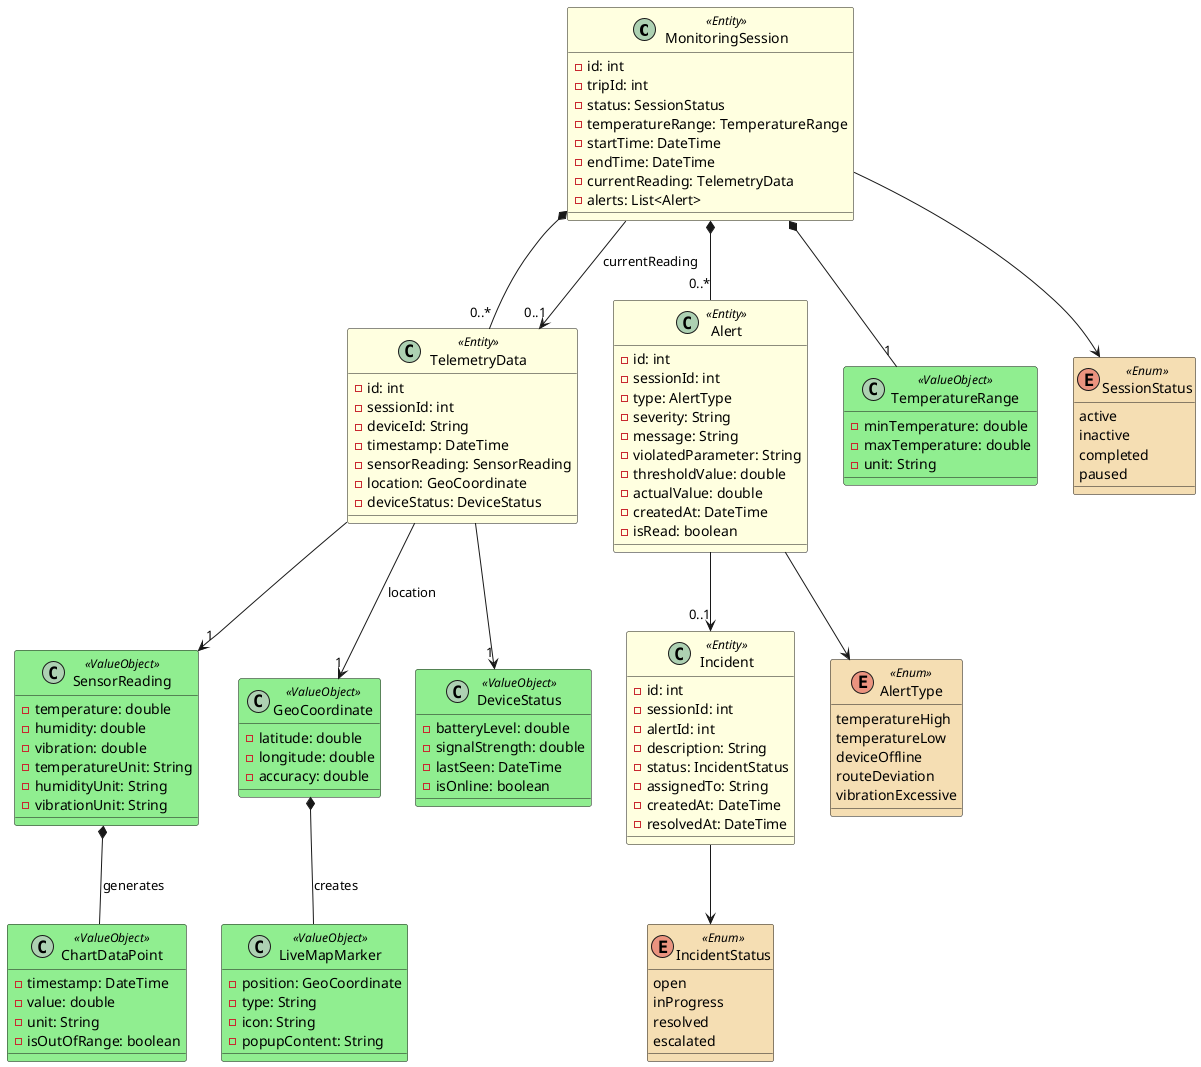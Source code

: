 @startuml Real-Time-Monitoring-Mobile-Domain-Classes
' ========================
' Stereotypes colors
' ========================
skinparam class {
    BackgroundColor<<Entity>> LightYellow
    BackgroundColor<<ValueObject>> LightGreen
    BackgroundColor<<Enum>> Wheat
}
' ========================
' Entities
' ========================
class MonitoringSession <<Entity>> {
  - id: int
  - tripId: int
  - status: SessionStatus
  - temperatureRange: TemperatureRange
  - startTime: DateTime
  - endTime: DateTime
  - currentReading: TelemetryData
  - alerts: List<Alert>
}

class TelemetryData <<Entity>> {
  - id: int
  - sessionId: int
  - deviceId: String
  - timestamp: DateTime
  - sensorReading: SensorReading
  - location: GeoCoordinate
  - deviceStatus: DeviceStatus
}

class Alert <<Entity>> {
  - id: int
  - sessionId: int
  - type: AlertType
  - severity: String
  - message: String
  - violatedParameter: String
  - thresholdValue: double
  - actualValue: double
  - createdAt: DateTime
  - isRead: boolean
}

class Incident <<Entity>> {
  - id: int
  - sessionId: int
  - alertId: int
  - description: String
  - status: IncidentStatus
  - assignedTo: String
  - createdAt: DateTime
  - resolvedAt: DateTime
}

' ========================
' Value Objects
' ========================
class TemperatureRange <<ValueObject>> {
  - minTemperature: double
  - maxTemperature: double
  - unit: String
}

class SensorReading <<ValueObject>> {
  - temperature: double
  - humidity: double
  - vibration: double
  - temperatureUnit: String
  - humidityUnit: String
  - vibrationUnit: String
}

class GeoCoordinate <<ValueObject>> {
  - latitude: double
  - longitude: double
  - accuracy: double
}

class DeviceStatus <<ValueObject>> {
  - batteryLevel: double
  - signalStrength: double
  - lastSeen: DateTime
  - isOnline: boolean
}

class ChartDataPoint <<ValueObject>> {
  - timestamp: DateTime
  - value: double
  - unit: String
  - isOutOfRange: boolean
}

class LiveMapMarker <<ValueObject>> {
  - position: GeoCoordinate
  - type: String
  - icon: String
  - popupContent: String
}

' ========================
' Enums
' ========================
enum SessionStatus <<Enum>> {
  active
  inactive
  completed
  paused
}

enum AlertType <<Enum>> {
  temperatureHigh
  temperatureLow
  deviceOffline
  routeDeviation
  vibrationExcessive
}

enum IncidentStatus <<Enum>> {
  open
  inProgress
  resolved
  escalated
}

' ========================
' Relationships
' ========================
MonitoringSession *-- "1" TemperatureRange
MonitoringSession --> SessionStatus
MonitoringSession *-- "0..*" TelemetryData
MonitoringSession *-- "0..*" Alert
MonitoringSession --> "0..1" TelemetryData : currentReading

TelemetryData --> "1" SensorReading
TelemetryData --> "1" GeoCoordinate : location
TelemetryData --> "1" DeviceStatus

Alert --> AlertType
Alert --> "0..1" Incident

Incident --> IncidentStatus

SensorReading *-- ChartDataPoint : generates
GeoCoordinate *-- LiveMapMarker : creates
@enduml
